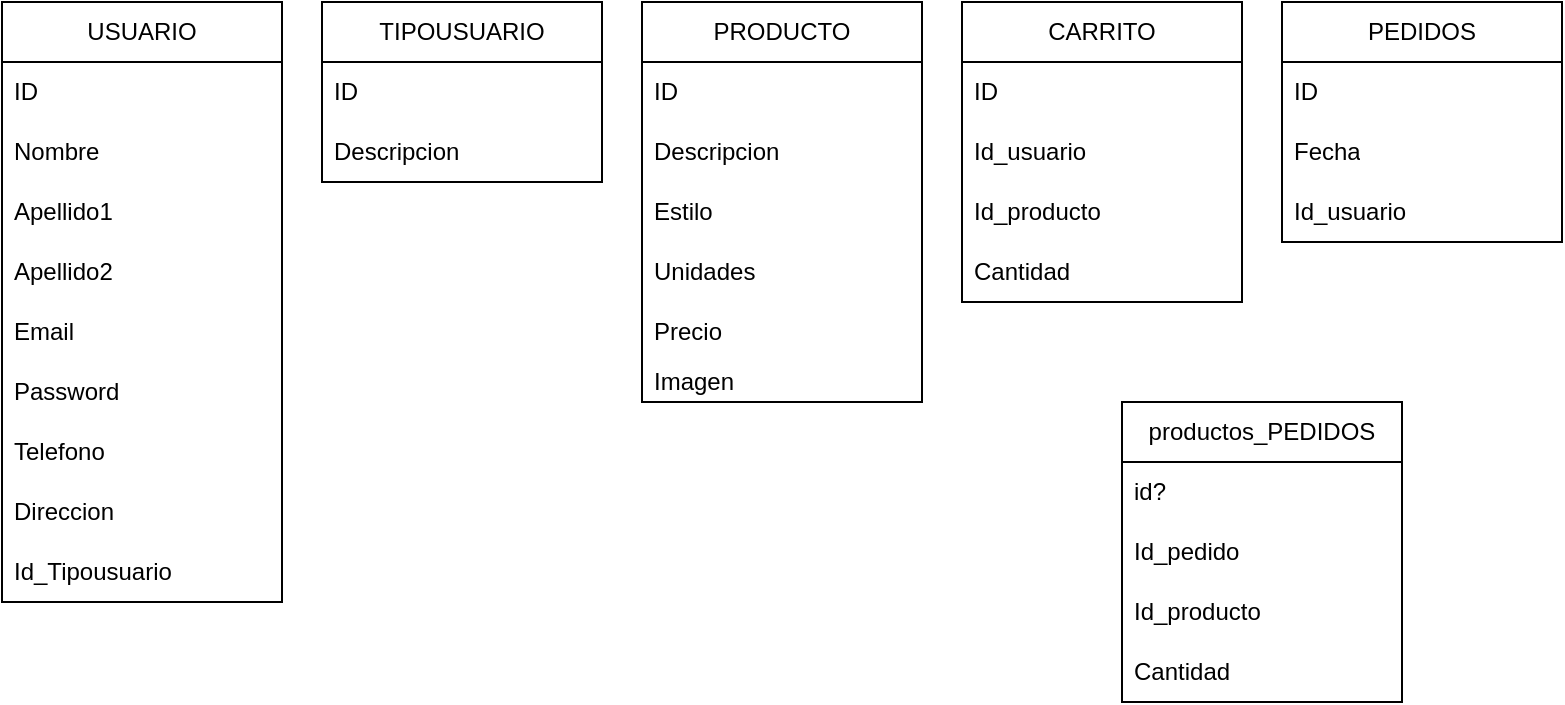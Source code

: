 <mxfile version="26.1.0">
  <diagram name="Página-1" id="PFPCcA8x6XFpPE2nIWbF">
    <mxGraphModel dx="1632" dy="761" grid="1" gridSize="10" guides="1" tooltips="1" connect="1" arrows="1" fold="1" page="1" pageScale="1" pageWidth="827" pageHeight="1169" math="0" shadow="0">
      <root>
        <mxCell id="0" />
        <mxCell id="1" parent="0" />
        <mxCell id="xkbpYCZWz80qm3rngnwR-6" value="USUARIO" style="swimlane;fontStyle=0;childLayout=stackLayout;horizontal=1;startSize=30;horizontalStack=0;resizeParent=1;resizeParentMax=0;resizeLast=0;collapsible=1;marginBottom=0;whiteSpace=wrap;html=1;" parent="1" vertex="1">
          <mxGeometry y="120" width="140" height="300" as="geometry">
            <mxRectangle x="110" y="490" width="100" height="30" as="alternateBounds" />
          </mxGeometry>
        </mxCell>
        <mxCell id="xkbpYCZWz80qm3rngnwR-7" value="ID" style="text;strokeColor=none;fillColor=none;align=left;verticalAlign=middle;spacingLeft=4;spacingRight=4;overflow=hidden;points=[[0,0.5],[1,0.5]];portConstraint=eastwest;rotatable=0;whiteSpace=wrap;html=1;" parent="xkbpYCZWz80qm3rngnwR-6" vertex="1">
          <mxGeometry y="30" width="140" height="30" as="geometry" />
        </mxCell>
        <mxCell id="xkbpYCZWz80qm3rngnwR-8" value="Nombre" style="text;strokeColor=none;fillColor=none;align=left;verticalAlign=middle;spacingLeft=4;spacingRight=4;overflow=hidden;points=[[0,0.5],[1,0.5]];portConstraint=eastwest;rotatable=0;whiteSpace=wrap;html=1;" parent="xkbpYCZWz80qm3rngnwR-6" vertex="1">
          <mxGeometry y="60" width="140" height="30" as="geometry" />
        </mxCell>
        <mxCell id="xkbpYCZWz80qm3rngnwR-9" value="Apellido1" style="text;strokeColor=none;fillColor=none;align=left;verticalAlign=middle;spacingLeft=4;spacingRight=4;overflow=hidden;points=[[0,0.5],[1,0.5]];portConstraint=eastwest;rotatable=0;whiteSpace=wrap;html=1;" parent="xkbpYCZWz80qm3rngnwR-6" vertex="1">
          <mxGeometry y="90" width="140" height="30" as="geometry" />
        </mxCell>
        <mxCell id="xkbpYCZWz80qm3rngnwR-11" value="Apellido2" style="text;strokeColor=none;fillColor=none;align=left;verticalAlign=middle;spacingLeft=4;spacingRight=4;overflow=hidden;points=[[0,0.5],[1,0.5]];portConstraint=eastwest;rotatable=0;whiteSpace=wrap;html=1;" parent="xkbpYCZWz80qm3rngnwR-6" vertex="1">
          <mxGeometry y="120" width="140" height="30" as="geometry" />
        </mxCell>
        <mxCell id="xkbpYCZWz80qm3rngnwR-12" value="Email" style="text;strokeColor=none;fillColor=none;align=left;verticalAlign=middle;spacingLeft=4;spacingRight=4;overflow=hidden;points=[[0,0.5],[1,0.5]];portConstraint=eastwest;rotatable=0;whiteSpace=wrap;html=1;" parent="xkbpYCZWz80qm3rngnwR-6" vertex="1">
          <mxGeometry y="150" width="140" height="30" as="geometry" />
        </mxCell>
        <mxCell id="xkbpYCZWz80qm3rngnwR-13" value="Password" style="text;strokeColor=none;fillColor=none;align=left;verticalAlign=middle;spacingLeft=4;spacingRight=4;overflow=hidden;points=[[0,0.5],[1,0.5]];portConstraint=eastwest;rotatable=0;whiteSpace=wrap;html=1;" parent="xkbpYCZWz80qm3rngnwR-6" vertex="1">
          <mxGeometry y="180" width="140" height="30" as="geometry" />
        </mxCell>
        <mxCell id="xkbpYCZWz80qm3rngnwR-15" value="Telefono" style="text;strokeColor=none;fillColor=none;align=left;verticalAlign=middle;spacingLeft=4;spacingRight=4;overflow=hidden;points=[[0,0.5],[1,0.5]];portConstraint=eastwest;rotatable=0;whiteSpace=wrap;html=1;" parent="xkbpYCZWz80qm3rngnwR-6" vertex="1">
          <mxGeometry y="210" width="140" height="30" as="geometry" />
        </mxCell>
        <mxCell id="xkbpYCZWz80qm3rngnwR-14" value="Direccion" style="text;strokeColor=none;fillColor=none;align=left;verticalAlign=middle;spacingLeft=4;spacingRight=4;overflow=hidden;points=[[0,0.5],[1,0.5]];portConstraint=eastwest;rotatable=0;whiteSpace=wrap;html=1;" parent="xkbpYCZWz80qm3rngnwR-6" vertex="1">
          <mxGeometry y="240" width="140" height="30" as="geometry" />
        </mxCell>
        <mxCell id="xkbpYCZWz80qm3rngnwR-10" value="Id_Tipousuario" style="text;strokeColor=none;fillColor=none;align=left;verticalAlign=middle;spacingLeft=4;spacingRight=4;overflow=hidden;points=[[0,0.5],[1,0.5]];portConstraint=eastwest;rotatable=0;whiteSpace=wrap;html=1;" parent="xkbpYCZWz80qm3rngnwR-6" vertex="1">
          <mxGeometry y="270" width="140" height="30" as="geometry" />
        </mxCell>
        <mxCell id="xkbpYCZWz80qm3rngnwR-16" value="TIPOUSUARIO" style="swimlane;fontStyle=0;childLayout=stackLayout;horizontal=1;startSize=30;horizontalStack=0;resizeParent=1;resizeParentMax=0;resizeLast=0;collapsible=1;marginBottom=0;whiteSpace=wrap;html=1;" parent="1" vertex="1">
          <mxGeometry x="160" y="120" width="140" height="90" as="geometry">
            <mxRectangle x="110" y="490" width="100" height="30" as="alternateBounds" />
          </mxGeometry>
        </mxCell>
        <mxCell id="xkbpYCZWz80qm3rngnwR-17" value="ID" style="text;strokeColor=none;fillColor=none;align=left;verticalAlign=middle;spacingLeft=4;spacingRight=4;overflow=hidden;points=[[0,0.5],[1,0.5]];portConstraint=eastwest;rotatable=0;whiteSpace=wrap;html=1;" parent="xkbpYCZWz80qm3rngnwR-16" vertex="1">
          <mxGeometry y="30" width="140" height="30" as="geometry" />
        </mxCell>
        <mxCell id="xkbpYCZWz80qm3rngnwR-18" value="Descripcion" style="text;strokeColor=none;fillColor=none;align=left;verticalAlign=middle;spacingLeft=4;spacingRight=4;overflow=hidden;points=[[0,0.5],[1,0.5]];portConstraint=eastwest;rotatable=0;whiteSpace=wrap;html=1;" parent="xkbpYCZWz80qm3rngnwR-16" vertex="1">
          <mxGeometry y="60" width="140" height="30" as="geometry" />
        </mxCell>
        <mxCell id="xkbpYCZWz80qm3rngnwR-26" value="PRODUCTO" style="swimlane;fontStyle=0;childLayout=stackLayout;horizontal=1;startSize=30;horizontalStack=0;resizeParent=1;resizeParentMax=0;resizeLast=0;collapsible=1;marginBottom=0;whiteSpace=wrap;html=1;" parent="1" vertex="1">
          <mxGeometry x="320" y="120" width="140" height="200" as="geometry">
            <mxRectangle x="110" y="490" width="100" height="30" as="alternateBounds" />
          </mxGeometry>
        </mxCell>
        <mxCell id="xkbpYCZWz80qm3rngnwR-27" value="ID" style="text;strokeColor=none;fillColor=none;align=left;verticalAlign=middle;spacingLeft=4;spacingRight=4;overflow=hidden;points=[[0,0.5],[1,0.5]];portConstraint=eastwest;rotatable=0;whiteSpace=wrap;html=1;" parent="xkbpYCZWz80qm3rngnwR-26" vertex="1">
          <mxGeometry y="30" width="140" height="30" as="geometry" />
        </mxCell>
        <mxCell id="xkbpYCZWz80qm3rngnwR-28" value="Descripcion" style="text;strokeColor=none;fillColor=none;align=left;verticalAlign=middle;spacingLeft=4;spacingRight=4;overflow=hidden;points=[[0,0.5],[1,0.5]];portConstraint=eastwest;rotatable=0;whiteSpace=wrap;html=1;" parent="xkbpYCZWz80qm3rngnwR-26" vertex="1">
          <mxGeometry y="60" width="140" height="30" as="geometry" />
        </mxCell>
        <mxCell id="xkbpYCZWz80qm3rngnwR-29" value="Estilo" style="text;strokeColor=none;fillColor=none;align=left;verticalAlign=middle;spacingLeft=4;spacingRight=4;overflow=hidden;points=[[0,0.5],[1,0.5]];portConstraint=eastwest;rotatable=0;whiteSpace=wrap;html=1;" parent="xkbpYCZWz80qm3rngnwR-26" vertex="1">
          <mxGeometry y="90" width="140" height="30" as="geometry" />
        </mxCell>
        <mxCell id="xkbpYCZWz80qm3rngnwR-30" value="Unidades" style="text;strokeColor=none;fillColor=none;align=left;verticalAlign=middle;spacingLeft=4;spacingRight=4;overflow=hidden;points=[[0,0.5],[1,0.5]];portConstraint=eastwest;rotatable=0;whiteSpace=wrap;html=1;" parent="xkbpYCZWz80qm3rngnwR-26" vertex="1">
          <mxGeometry y="120" width="140" height="30" as="geometry" />
        </mxCell>
        <mxCell id="xkbpYCZWz80qm3rngnwR-31" value="Precio" style="text;strokeColor=none;fillColor=none;align=left;verticalAlign=middle;spacingLeft=4;spacingRight=4;overflow=hidden;points=[[0,0.5],[1,0.5]];portConstraint=eastwest;rotatable=0;whiteSpace=wrap;html=1;" parent="xkbpYCZWz80qm3rngnwR-26" vertex="1">
          <mxGeometry y="150" width="140" height="30" as="geometry" />
        </mxCell>
        <mxCell id="-yYxDY8ZwbqWWO55YVSQ-1" value="Imagen" style="text;strokeColor=none;fillColor=none;align=left;verticalAlign=middle;spacingLeft=4;spacingRight=4;overflow=hidden;points=[[0,0.5],[1,0.5]];portConstraint=eastwest;rotatable=0;whiteSpace=wrap;html=1;" vertex="1" parent="xkbpYCZWz80qm3rngnwR-26">
          <mxGeometry y="180" width="140" height="20" as="geometry" />
        </mxCell>
        <mxCell id="xkbpYCZWz80qm3rngnwR-36" value="PEDIDOS" style="swimlane;fontStyle=0;childLayout=stackLayout;horizontal=1;startSize=30;horizontalStack=0;resizeParent=1;resizeParentMax=0;resizeLast=0;collapsible=1;marginBottom=0;whiteSpace=wrap;html=1;" parent="1" vertex="1">
          <mxGeometry x="640" y="120" width="140" height="120" as="geometry">
            <mxRectangle x="110" y="490" width="100" height="30" as="alternateBounds" />
          </mxGeometry>
        </mxCell>
        <mxCell id="xkbpYCZWz80qm3rngnwR-37" value="ID" style="text;strokeColor=none;fillColor=none;align=left;verticalAlign=middle;spacingLeft=4;spacingRight=4;overflow=hidden;points=[[0,0.5],[1,0.5]];portConstraint=eastwest;rotatable=0;whiteSpace=wrap;html=1;" parent="xkbpYCZWz80qm3rngnwR-36" vertex="1">
          <mxGeometry y="30" width="140" height="30" as="geometry" />
        </mxCell>
        <mxCell id="xkbpYCZWz80qm3rngnwR-48" value="Fecha" style="text;strokeColor=none;fillColor=none;align=left;verticalAlign=middle;spacingLeft=4;spacingRight=4;overflow=hidden;points=[[0,0.5],[1,0.5]];portConstraint=eastwest;rotatable=0;whiteSpace=wrap;html=1;" parent="xkbpYCZWz80qm3rngnwR-36" vertex="1">
          <mxGeometry y="60" width="140" height="30" as="geometry" />
        </mxCell>
        <mxCell id="-yYxDY8ZwbqWWO55YVSQ-3" value="Id_usuario" style="text;strokeColor=none;fillColor=none;align=left;verticalAlign=middle;spacingLeft=4;spacingRight=4;overflow=hidden;points=[[0,0.5],[1,0.5]];portConstraint=eastwest;rotatable=0;whiteSpace=wrap;html=1;" vertex="1" parent="xkbpYCZWz80qm3rngnwR-36">
          <mxGeometry y="90" width="140" height="30" as="geometry" />
        </mxCell>
        <mxCell id="xkbpYCZWz80qm3rngnwR-46" value="CARRITO" style="swimlane;fontStyle=0;childLayout=stackLayout;horizontal=1;startSize=30;horizontalStack=0;resizeParent=1;resizeParentMax=0;resizeLast=0;collapsible=1;marginBottom=0;whiteSpace=wrap;html=1;" parent="1" vertex="1">
          <mxGeometry x="480" y="120" width="140" height="150" as="geometry">
            <mxRectangle x="110" y="490" width="100" height="30" as="alternateBounds" />
          </mxGeometry>
        </mxCell>
        <mxCell id="xkbpYCZWz80qm3rngnwR-47" value="ID" style="text;strokeColor=none;fillColor=none;align=left;verticalAlign=middle;spacingLeft=4;spacingRight=4;overflow=hidden;points=[[0,0.5],[1,0.5]];portConstraint=eastwest;rotatable=0;whiteSpace=wrap;html=1;" parent="xkbpYCZWz80qm3rngnwR-46" vertex="1">
          <mxGeometry y="30" width="140" height="30" as="geometry" />
        </mxCell>
        <mxCell id="xkbpYCZWz80qm3rngnwR-49" value="Id_usuario" style="text;strokeColor=none;fillColor=none;align=left;verticalAlign=middle;spacingLeft=4;spacingRight=4;overflow=hidden;points=[[0,0.5],[1,0.5]];portConstraint=eastwest;rotatable=0;whiteSpace=wrap;html=1;" parent="xkbpYCZWz80qm3rngnwR-46" vertex="1">
          <mxGeometry y="60" width="140" height="30" as="geometry" />
        </mxCell>
        <mxCell id="xkbpYCZWz80qm3rngnwR-50" value="Id_producto" style="text;strokeColor=none;fillColor=none;align=left;verticalAlign=middle;spacingLeft=4;spacingRight=4;overflow=hidden;points=[[0,0.5],[1,0.5]];portConstraint=eastwest;rotatable=0;whiteSpace=wrap;html=1;" parent="xkbpYCZWz80qm3rngnwR-46" vertex="1">
          <mxGeometry y="90" width="140" height="30" as="geometry" />
        </mxCell>
        <mxCell id="-yYxDY8ZwbqWWO55YVSQ-2" value="Cantidad" style="text;strokeColor=none;fillColor=none;align=left;verticalAlign=middle;spacingLeft=4;spacingRight=4;overflow=hidden;points=[[0,0.5],[1,0.5]];portConstraint=eastwest;rotatable=0;whiteSpace=wrap;html=1;" vertex="1" parent="xkbpYCZWz80qm3rngnwR-46">
          <mxGeometry y="120" width="140" height="30" as="geometry" />
        </mxCell>
        <mxCell id="-yYxDY8ZwbqWWO55YVSQ-5" value="productos_PEDIDOS" style="swimlane;fontStyle=0;childLayout=stackLayout;horizontal=1;startSize=30;horizontalStack=0;resizeParent=1;resizeParentMax=0;resizeLast=0;collapsible=1;marginBottom=0;whiteSpace=wrap;html=1;" vertex="1" parent="1">
          <mxGeometry x="560" y="320" width="140" height="150" as="geometry">
            <mxRectangle x="110" y="490" width="100" height="30" as="alternateBounds" />
          </mxGeometry>
        </mxCell>
        <mxCell id="-yYxDY8ZwbqWWO55YVSQ-6" value="id?" style="text;strokeColor=none;fillColor=none;align=left;verticalAlign=middle;spacingLeft=4;spacingRight=4;overflow=hidden;points=[[0,0.5],[1,0.5]];portConstraint=eastwest;rotatable=0;whiteSpace=wrap;html=1;" vertex="1" parent="-yYxDY8ZwbqWWO55YVSQ-5">
          <mxGeometry y="30" width="140" height="30" as="geometry" />
        </mxCell>
        <mxCell id="-yYxDY8ZwbqWWO55YVSQ-13" value="Id_pedido" style="text;strokeColor=none;fillColor=none;align=left;verticalAlign=middle;spacingLeft=4;spacingRight=4;overflow=hidden;points=[[0,0.5],[1,0.5]];portConstraint=eastwest;rotatable=0;whiteSpace=wrap;html=1;" vertex="1" parent="-yYxDY8ZwbqWWO55YVSQ-5">
          <mxGeometry y="60" width="140" height="30" as="geometry" />
        </mxCell>
        <mxCell id="-yYxDY8ZwbqWWO55YVSQ-11" value="Id_producto" style="text;strokeColor=none;fillColor=none;align=left;verticalAlign=middle;spacingLeft=4;spacingRight=4;overflow=hidden;points=[[0,0.5],[1,0.5]];portConstraint=eastwest;rotatable=0;whiteSpace=wrap;html=1;" vertex="1" parent="-yYxDY8ZwbqWWO55YVSQ-5">
          <mxGeometry y="90" width="140" height="30" as="geometry" />
        </mxCell>
        <mxCell id="-yYxDY8ZwbqWWO55YVSQ-12" value="Cantidad" style="text;strokeColor=none;fillColor=none;align=left;verticalAlign=middle;spacingLeft=4;spacingRight=4;overflow=hidden;points=[[0,0.5],[1,0.5]];portConstraint=eastwest;rotatable=0;whiteSpace=wrap;html=1;" vertex="1" parent="-yYxDY8ZwbqWWO55YVSQ-5">
          <mxGeometry y="120" width="140" height="30" as="geometry" />
        </mxCell>
      </root>
    </mxGraphModel>
  </diagram>
</mxfile>
